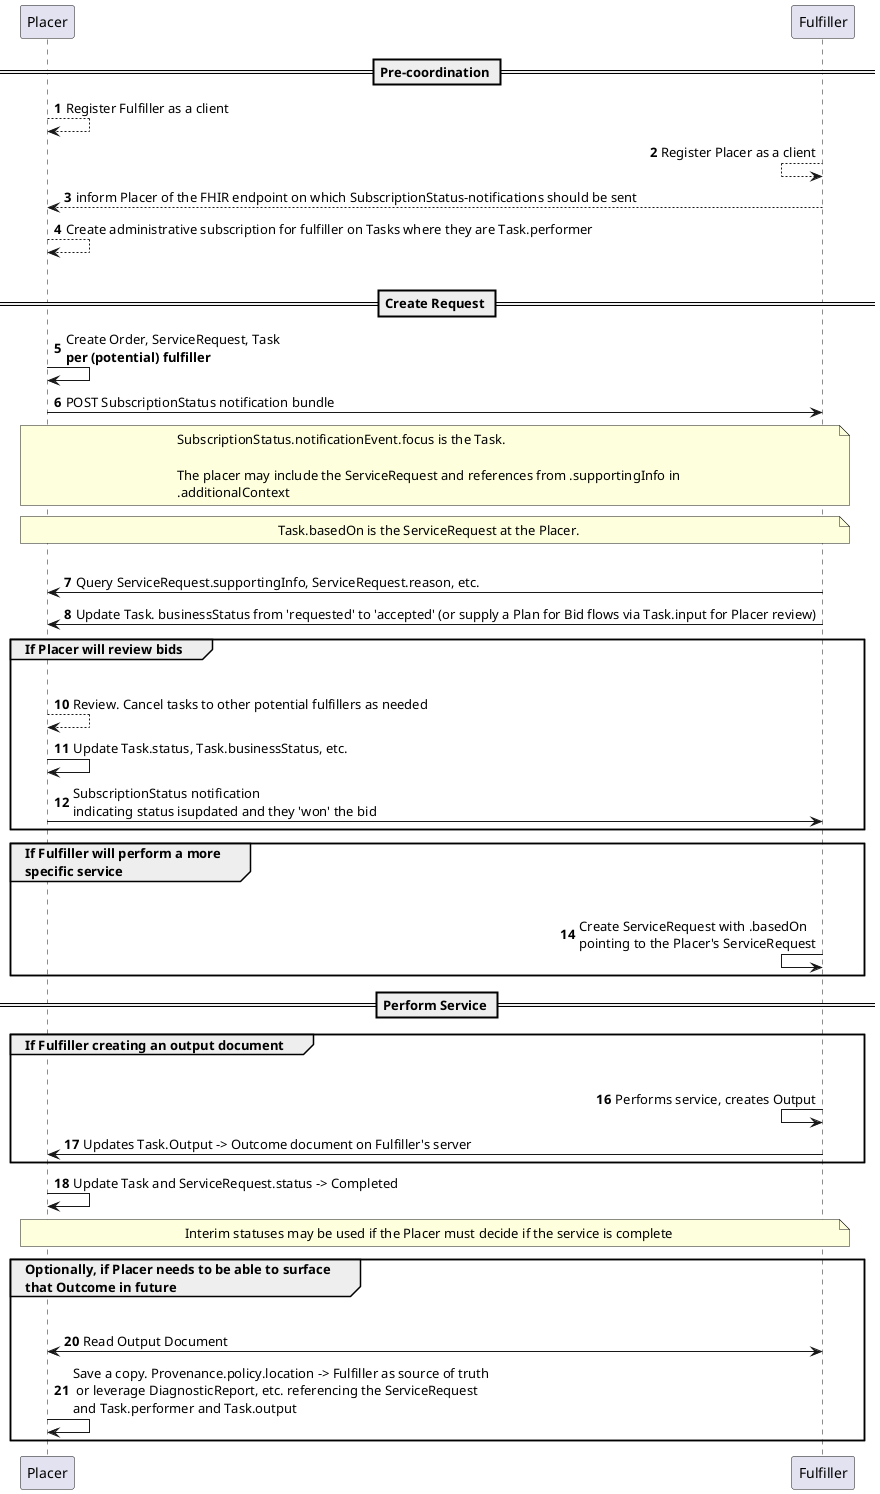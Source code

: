 @startuml
autonumber
'skinparam svgDimensionStyle false
'skinparam sequenceMessageAlign center

== Pre-coordination ==

Placer --> Placer: Register Fulfiller as a client

Fulfiller <-- Fulfiller: Register Placer as a client

Placer <-- Fulfiller: inform Placer of the FHIR endpoint on which SubscriptionStatus-notifications should be sent


Placer --> Placer: Create administrative subscription for fulfiller on Tasks where they are Task.performer
||20||
== Create Request ==

Placer -> Placer : Create Order, ServiceRequest, Task\n**per (potential) fulfiller**

Placer -> Fulfiller: POST SubscriptionStatus notification bundle

note over Placer,Fulfiller
SubscriptionStatus.notificationEvent.focus is the Task. 

The placer may include the ServiceRequest and references from .supportingInfo in 
.additionalContext
end note

note over Placer,Fulfiller
Task.basedOn is the ServiceRequest at the Placer. 
end note

||20||

Fulfiller -> Placer : Query ServiceRequest.supportingInfo, ServiceRequest.reason, etc.

Fulfiller -> Placer : Update Task. businessStatus from 'requested' to 'accepted' (or supply a Plan for Bid flows via Task.input for Placer review)


group If Placer will review bids
    Placer -[hidden]>Fulfiller:
    Placer --> Placer : Review. Cancel tasks to other potential fulfillers as needed
    Placer -> Placer : Update Task.status, Task.businessStatus, etc. 
    Placer -> Fulfiller : SubscriptionStatus notification \nindicating status isupdated and they 'won' the bid

end

group If Fulfiller will perform a more\nspecific service
    Fulfiller-[hidden]>Placer:
    Fulfiller <- Fulfiller : Create ServiceRequest with .basedOn\npointing to the Placer's ServiceRequest 

end

== Perform Service ==

group If Fulfiller creating an output document
    Fulfiller-[hidden]>Placer:
    Fulfiller <- Fulfiller : Performs service, creates Output
    Fulfiller -> Placer : Updates Task.Output -> Outcome document on Fulfiller's server

end

Placer -> Placer : Update Task and ServiceRequest.status -> Completed

note over Placer,Fulfiller
Interim statuses may be used if the Placer must decide if the service is complete 
end note

group Optionally, if Placer needs to be able to surface\nthat Outcome in future
    Placer-[hidden]>Fulfiller
    Placer <-> Fulfiller: Read Output Document
    Placer -> Placer : Save a copy. Provenance.policy.location -> Fulfiller as source of truth\n or leverage DiagnosticReport, etc. referencing the ServiceRequest\nand Task.performer and Task.output
end
@enduml
